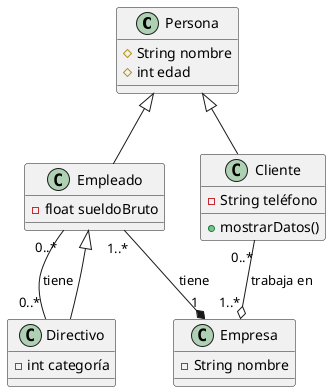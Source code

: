@startuml
'https://plantuml.com/class-diagram

class Persona {
    # String nombre
    # int edad
}

class Empleado {
    - float sueldoBruto
}

class Cliente {
    - String teléfono
    +mostrarDatos()
}

Persona <|-- Empleado
Persona <|-- Cliente

class Directivo {
    - int categoría
}

Empleado "0..*" -- "0..*" Directivo : tiene
Empleado <|-- Directivo

class Empresa {
    - String nombre
}
Empleado "1..*" --* "1" Empresa : tiene
Cliente "0..*" --o "1..*" Empresa : trabaja en


@enduml